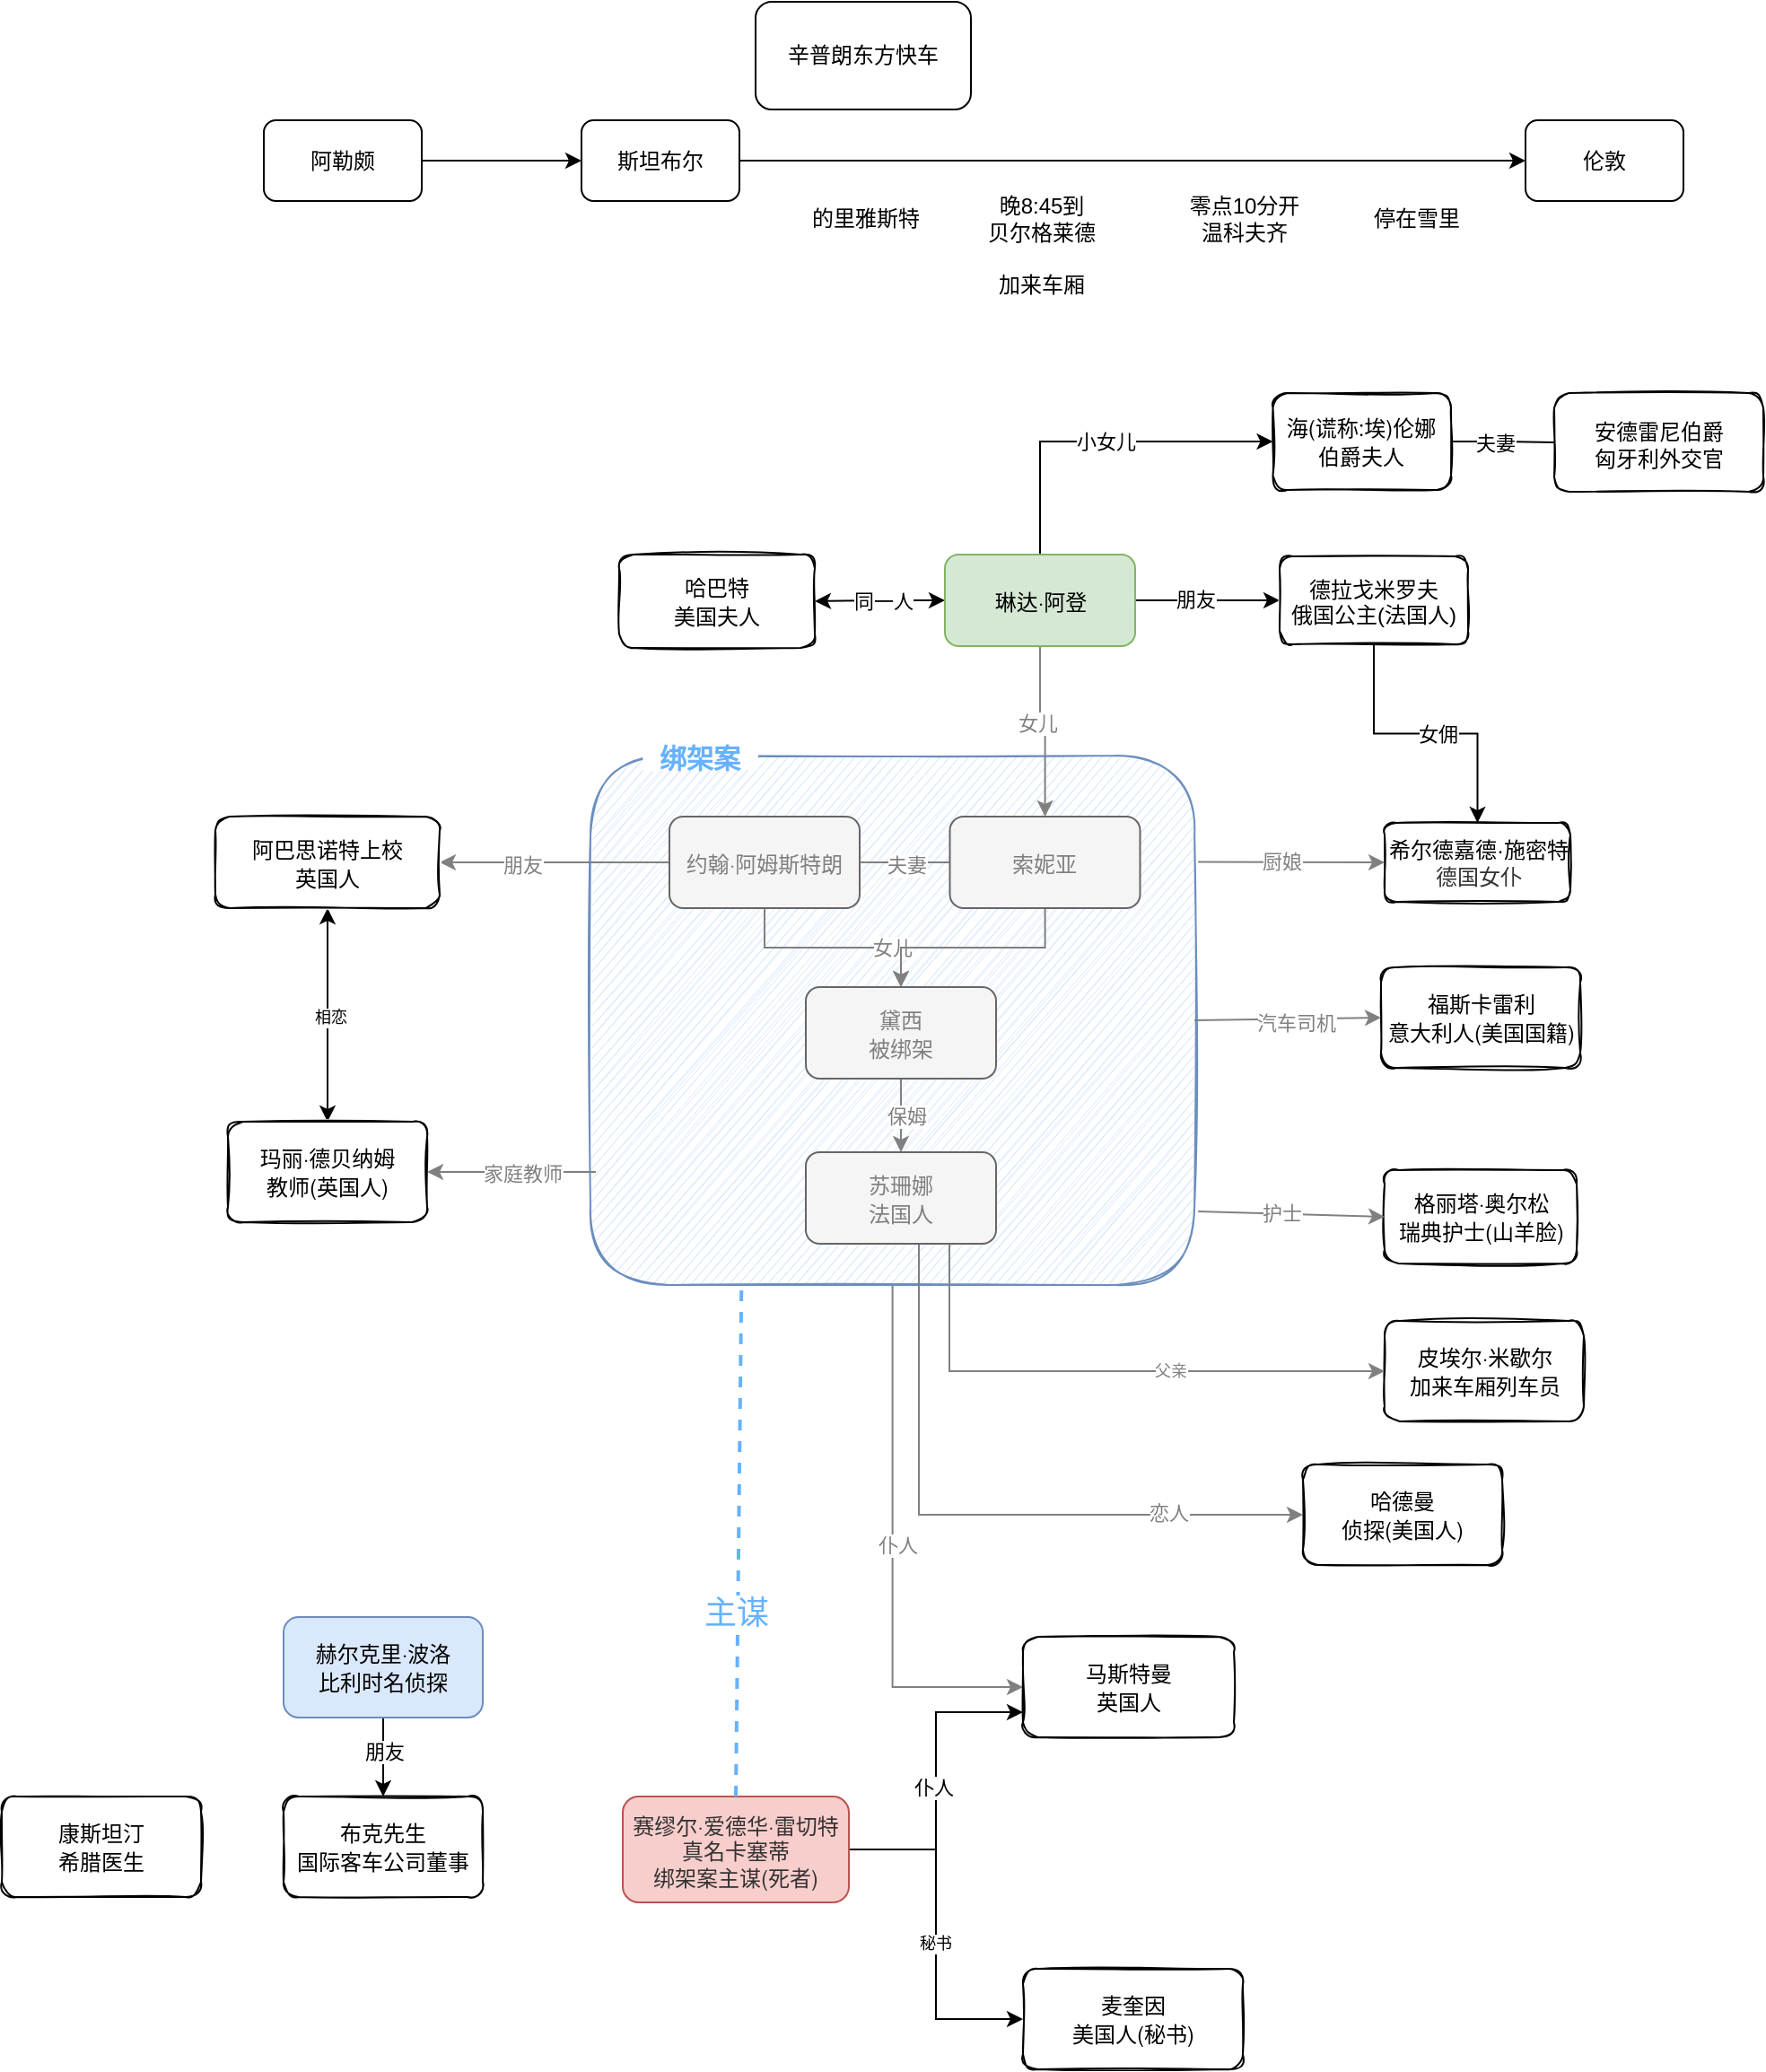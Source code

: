 <mxfile version="16.5.2" type="github">
  <diagram id="MlBCAPcGAkFOIGCXiuSW" name="Page-1">
    <mxGraphModel dx="2144" dy="851" grid="0" gridSize="10" guides="1" tooltips="1" connect="1" arrows="1" fold="1" page="1" pageScale="1" pageWidth="827" pageHeight="1169" math="0" shadow="0">
      <root>
        <mxCell id="0" />
        <mxCell id="1" parent="0" />
        <mxCell id="HqvWkcDixMvHnZ1-jMWS-3" value="" style="edgeStyle=orthogonalEdgeStyle;rounded=0;orthogonalLoop=1;jettySize=auto;html=1;fontColor=default;labelBackgroundColor=none;" parent="1" source="HqvWkcDixMvHnZ1-jMWS-1" target="HqvWkcDixMvHnZ1-jMWS-2" edge="1">
          <mxGeometry relative="1" as="geometry" />
        </mxCell>
        <mxCell id="cn9sds8N5PX_h7D6BUcy-20" value="朋友" style="edgeLabel;html=1;align=center;verticalAlign=middle;resizable=0;points=[];" parent="HqvWkcDixMvHnZ1-jMWS-3" vertex="1" connectable="0">
          <mxGeometry x="-0.155" relative="1" as="geometry">
            <mxPoint as="offset" />
          </mxGeometry>
        </mxCell>
        <mxCell id="HqvWkcDixMvHnZ1-jMWS-1" value="&lt;span style=&quot;font-family: &amp;quot;helvetica neue&amp;quot;, helvetica, arial, &amp;quot;pingfang sc&amp;quot;, &amp;quot;hiragino sans gb&amp;quot;, &amp;quot;microsoft yahei&amp;quot;, &amp;quot;wenquanyi micro hei&amp;quot;, sans-serif; text-align: -webkit-left;&quot;&gt;赫尔克里·波洛&lt;br&gt;比利时名侦探&lt;br&gt;&lt;/span&gt;" style="rounded=1;whiteSpace=wrap;html=1;sketch=0;labelBackgroundColor=none;fillColor=#dae8fc;strokeColor=#6c8ebf;" parent="1" vertex="1">
          <mxGeometry x="-543" y="949" width="111" height="56" as="geometry" />
        </mxCell>
        <mxCell id="HqvWkcDixMvHnZ1-jMWS-2" value="&lt;span style=&quot;font-family: &amp;quot;helvetica neue&amp;quot;, helvetica, arial, &amp;quot;pingfang sc&amp;quot;, &amp;quot;hiragino sans gb&amp;quot;, &amp;quot;microsoft yahei&amp;quot;, &amp;quot;wenquanyi micro hei&amp;quot;, sans-serif; text-align: -webkit-left;&quot;&gt;布克先生&lt;br&gt;&lt;/span&gt;&lt;span style=&quot;font-family: &amp;quot;helvetica neue&amp;quot;, helvetica, arial, &amp;quot;pingfang sc&amp;quot;, &amp;quot;hiragino sans gb&amp;quot;, &amp;quot;microsoft yahei&amp;quot;, &amp;quot;wenquanyi micro hei&amp;quot;, sans-serif; text-align: -webkit-left;&quot;&gt;国际客车公司董事&lt;/span&gt;&lt;span style=&quot;font-family: &amp;quot;helvetica neue&amp;quot;, helvetica, arial, &amp;quot;pingfang sc&amp;quot;, &amp;quot;hiragino sans gb&amp;quot;, &amp;quot;microsoft yahei&amp;quot;, &amp;quot;wenquanyi micro hei&amp;quot;, sans-serif; text-align: -webkit-left;&quot;&gt;&lt;br&gt;&lt;/span&gt;" style="rounded=1;whiteSpace=wrap;html=1;sketch=1;fontColor=default;labelBackgroundColor=none;" parent="1" vertex="1">
          <mxGeometry x="-543" y="1049" width="111" height="56" as="geometry" />
        </mxCell>
        <mxCell id="cn9sds8N5PX_h7D6BUcy-6" value="辛普朗东方快车" style="rounded=1;whiteSpace=wrap;html=1;sketch=0;" parent="1" vertex="1">
          <mxGeometry x="-280" y="49" width="120" height="60" as="geometry" />
        </mxCell>
        <mxCell id="cn9sds8N5PX_h7D6BUcy-7" value="" style="endArrow=classic;html=1;rounded=0;exitX=1;exitY=0.5;exitDx=0;exitDy=0;entryX=0;entryY=0.5;entryDx=0;entryDy=0;" parent="1" edge="1" target="QgPp9RPT2WpYIM99cKjE-32" source="QgPp9RPT2WpYIM99cKjE-22">
          <mxGeometry width="50" height="50" relative="1" as="geometry">
            <mxPoint x="-267" y="139" as="sourcePoint" />
            <mxPoint x="149" y="139" as="targetPoint" />
          </mxGeometry>
        </mxCell>
        <mxCell id="cn9sds8N5PX_h7D6BUcy-9" value="晚8:45到&lt;br&gt;贝尔格莱德" style="text;html=1;strokeColor=none;fillColor=none;align=center;verticalAlign=middle;whiteSpace=wrap;rounded=0;sketch=0;" parent="1" vertex="1">
          <mxGeometry x="-156" y="155" width="71" height="30" as="geometry" />
        </mxCell>
        <mxCell id="cn9sds8N5PX_h7D6BUcy-10" value="&lt;span style=&quot;font-family: &amp;#34;helvetica neue&amp;#34; , &amp;#34;helvetica&amp;#34; , &amp;#34;arial&amp;#34; , &amp;#34;pingfang sc&amp;#34; , &amp;#34;hiragino sans gb&amp;#34; , &amp;#34;microsoft yahei&amp;#34; , &amp;#34;wenquanyi micro hei&amp;#34; , sans-serif ; text-align: -webkit-left&quot;&gt;康斯坦汀&lt;br&gt;希腊医生&lt;br&gt;&lt;/span&gt;" style="rounded=1;whiteSpace=wrap;html=1;sketch=1;fontColor=default;labelBackgroundColor=none;" parent="1" vertex="1">
          <mxGeometry x="-700" y="1049" width="111" height="56" as="geometry" />
        </mxCell>
        <mxCell id="cn9sds8N5PX_h7D6BUcy-11" value="&lt;span style=&quot;text-align: -webkit-left&quot;&gt;&lt;font face=&quot;helvetica neue, helvetica, arial, pingfang sc, hiragino sans gb, microsoft yahei, wenquanyi micro hei, sans-serif&quot;&gt;皮埃尔·米歇尔&lt;/font&gt;&lt;/span&gt;&lt;br style=&quot;font-family: &amp;#34;helvetica neue&amp;#34; , &amp;#34;helvetica&amp;#34; , &amp;#34;arial&amp;#34; , &amp;#34;pingfang sc&amp;#34; , &amp;#34;hiragino sans gb&amp;#34; , &amp;#34;microsoft yahei&amp;#34; , &amp;#34;wenquanyi micro hei&amp;#34; , sans-serif ; text-align: -webkit-left&quot;&gt;&lt;span style=&quot;font-family: &amp;#34;helvetica neue&amp;#34; , &amp;#34;helvetica&amp;#34; , &amp;#34;arial&amp;#34; , &amp;#34;pingfang sc&amp;#34; , &amp;#34;hiragino sans gb&amp;#34; , &amp;#34;microsoft yahei&amp;#34; , &amp;#34;wenquanyi micro hei&amp;#34; , sans-serif ; text-align: -webkit-left&quot;&gt;加来车厢列车员&lt;/span&gt;&lt;span style=&quot;font-family: &amp;#34;helvetica neue&amp;#34; , &amp;#34;helvetica&amp;#34; , &amp;#34;arial&amp;#34; , &amp;#34;pingfang sc&amp;#34; , &amp;#34;hiragino sans gb&amp;#34; , &amp;#34;microsoft yahei&amp;#34; , &amp;#34;wenquanyi micro hei&amp;#34; , sans-serif ; text-align: -webkit-left&quot;&gt;&lt;br&gt;&lt;/span&gt;" style="rounded=1;whiteSpace=wrap;html=1;sketch=1;fontColor=default;labelBackgroundColor=none;" parent="1" vertex="1">
          <mxGeometry x="70.5" y="784" width="111" height="56" as="geometry" />
        </mxCell>
        <mxCell id="QgPp9RPT2WpYIM99cKjE-14" value="停在雪里" style="text;html=1;strokeColor=none;fillColor=none;align=center;verticalAlign=middle;whiteSpace=wrap;rounded=0;sketch=0;" vertex="1" parent="1">
          <mxGeometry x="53" y="155" width="71" height="30" as="geometry" />
        </mxCell>
        <mxCell id="QgPp9RPT2WpYIM99cKjE-22" value="&lt;span&gt;斯坦布尔&lt;/span&gt;" style="rounded=1;whiteSpace=wrap;html=1;" vertex="1" parent="1">
          <mxGeometry x="-377" y="115" width="88" height="45" as="geometry" />
        </mxCell>
        <mxCell id="QgPp9RPT2WpYIM99cKjE-24" value="" style="edgeStyle=orthogonalEdgeStyle;rounded=0;orthogonalLoop=1;jettySize=auto;html=1;startArrow=none;startFill=0;endArrow=classic;endFill=1;" edge="1" parent="1" source="QgPp9RPT2WpYIM99cKjE-23" target="QgPp9RPT2WpYIM99cKjE-22">
          <mxGeometry relative="1" as="geometry" />
        </mxCell>
        <mxCell id="QgPp9RPT2WpYIM99cKjE-23" value="阿勒颇" style="rounded=1;whiteSpace=wrap;html=1;" vertex="1" parent="1">
          <mxGeometry x="-554" y="115" width="88" height="45" as="geometry" />
        </mxCell>
        <mxCell id="QgPp9RPT2WpYIM99cKjE-25" value="的里雅斯特" style="text;html=1;strokeColor=none;fillColor=none;align=center;verticalAlign=middle;whiteSpace=wrap;rounded=0;sketch=0;" vertex="1" parent="1">
          <mxGeometry x="-254.5" y="155" width="71" height="30" as="geometry" />
        </mxCell>
        <mxCell id="QgPp9RPT2WpYIM99cKjE-26" value="加来车厢" style="text;html=1;strokeColor=none;fillColor=none;align=center;verticalAlign=middle;whiteSpace=wrap;rounded=0;sketch=0;" vertex="1" parent="1">
          <mxGeometry x="-156" y="192" width="71" height="30" as="geometry" />
        </mxCell>
        <mxCell id="QgPp9RPT2WpYIM99cKjE-27" value="零点10分开&lt;br&gt;温科夫齐" style="text;html=1;strokeColor=none;fillColor=none;align=center;verticalAlign=middle;whiteSpace=wrap;rounded=0;sketch=0;" vertex="1" parent="1">
          <mxGeometry x="-43" y="155" width="71" height="30" as="geometry" />
        </mxCell>
        <mxCell id="QgPp9RPT2WpYIM99cKjE-32" value="&lt;span&gt;伦敦&lt;/span&gt;" style="rounded=1;whiteSpace=wrap;html=1;" vertex="1" parent="1">
          <mxGeometry x="149" y="115" width="88" height="45" as="geometry" />
        </mxCell>
        <mxCell id="QgPp9RPT2WpYIM99cKjE-113" style="edgeStyle=orthogonalEdgeStyle;rounded=0;orthogonalLoop=1;jettySize=auto;html=1;fontSize=11;fontColor=#808080;startArrow=none;startFill=0;endArrow=classic;endFill=1;strokeColor=#808080;entryX=0;entryY=0.5;entryDx=0;entryDy=0;" edge="1" parent="1" source="QgPp9RPT2WpYIM99cKjE-69" target="QgPp9RPT2WpYIM99cKjE-112">
          <mxGeometry relative="1" as="geometry" />
        </mxCell>
        <mxCell id="QgPp9RPT2WpYIM99cKjE-114" value="仆人" style="edgeLabel;html=1;align=center;verticalAlign=middle;resizable=0;points=[];fontSize=11;fontColor=#808080;" vertex="1" connectable="0" parent="QgPp9RPT2WpYIM99cKjE-113">
          <mxGeometry x="-0.021" y="2" relative="1" as="geometry">
            <mxPoint as="offset" />
          </mxGeometry>
        </mxCell>
        <mxCell id="QgPp9RPT2WpYIM99cKjE-69" value="" style="rounded=1;whiteSpace=wrap;html=1;sketch=1;fillColor=#dae8fc;strokeColor=#6c8ebf;" vertex="1" parent="1">
          <mxGeometry x="-372" y="469" width="336.57" height="295" as="geometry" />
        </mxCell>
        <mxCell id="QgPp9RPT2WpYIM99cKjE-83" value="" style="edgeStyle=orthogonalEdgeStyle;rounded=0;orthogonalLoop=1;jettySize=auto;html=1;fontSize=11;fontColor=#808080;startArrow=none;startFill=0;endArrow=classic;endFill=1;strokeColor=#808080;" edge="1" parent="1" source="QgPp9RPT2WpYIM99cKjE-70" target="QgPp9RPT2WpYIM99cKjE-78">
          <mxGeometry relative="1" as="geometry" />
        </mxCell>
        <mxCell id="QgPp9RPT2WpYIM99cKjE-84" value="女儿" style="edgeLabel;html=1;align=center;verticalAlign=middle;resizable=0;points=[];fontSize=11;fontColor=#808080;" vertex="1" connectable="0" parent="QgPp9RPT2WpYIM99cKjE-83">
          <mxGeometry x="-0.251" y="-1" relative="1" as="geometry">
            <mxPoint x="48" y="-1" as="offset" />
          </mxGeometry>
        </mxCell>
        <mxCell id="QgPp9RPT2WpYIM99cKjE-110" style="edgeStyle=orthogonalEdgeStyle;rounded=0;orthogonalLoop=1;jettySize=auto;html=1;entryX=1;entryY=0.5;entryDx=0;entryDy=0;fontSize=11;fontColor=#808080;startArrow=none;startFill=0;endArrow=classic;endFill=1;strokeColor=#808080;" edge="1" parent="1" source="QgPp9RPT2WpYIM99cKjE-70" target="QgPp9RPT2WpYIM99cKjE-109">
          <mxGeometry relative="1" as="geometry" />
        </mxCell>
        <mxCell id="QgPp9RPT2WpYIM99cKjE-111" value="朋友" style="edgeLabel;html=1;align=center;verticalAlign=middle;resizable=0;points=[];fontSize=11;fontColor=#808080;" vertex="1" connectable="0" parent="QgPp9RPT2WpYIM99cKjE-110">
          <mxGeometry x="0.292" y="-3" relative="1" as="geometry">
            <mxPoint y="4" as="offset" />
          </mxGeometry>
        </mxCell>
        <mxCell id="QgPp9RPT2WpYIM99cKjE-70" value="&lt;span style=&quot;font-family: &amp;#34;helvetica neue&amp;#34; , &amp;#34;helvetica&amp;#34; , &amp;#34;arial&amp;#34; , &amp;#34;pingfang sc&amp;#34; , &amp;#34;hiragino sans gb&amp;#34; , &amp;#34;microsoft yahei&amp;#34; , &amp;#34;wenquanyi micro hei&amp;#34; , sans-serif ; text-align: -webkit-left&quot;&gt;约翰·阿姆斯特朗&lt;br&gt;&lt;/span&gt;" style="rounded=1;whiteSpace=wrap;html=1;sketch=0;fontColor=#808080;labelBackgroundColor=none;fillColor=#f5f5f5;strokeColor=#666666;" vertex="1" parent="1">
          <mxGeometry x="-328" y="503" width="106" height="51" as="geometry" />
        </mxCell>
        <mxCell id="QgPp9RPT2WpYIM99cKjE-71" value="" style="edgeStyle=orthogonalEdgeStyle;rounded=0;orthogonalLoop=1;jettySize=auto;html=1;startArrow=none;startFill=0;endArrow=none;endFill=0;fontColor=#808080;strokeColor=#808080;" edge="1" parent="1" source="QgPp9RPT2WpYIM99cKjE-75" target="QgPp9RPT2WpYIM99cKjE-70">
          <mxGeometry relative="1" as="geometry" />
        </mxCell>
        <mxCell id="QgPp9RPT2WpYIM99cKjE-81" value="夫妻" style="edgeLabel;html=1;align=center;verticalAlign=middle;resizable=0;points=[];fontSize=11;fontColor=#808080;" vertex="1" connectable="0" parent="QgPp9RPT2WpYIM99cKjE-71">
          <mxGeometry x="-0.342" y="1" relative="1" as="geometry">
            <mxPoint x="-8" as="offset" />
          </mxGeometry>
        </mxCell>
        <mxCell id="QgPp9RPT2WpYIM99cKjE-136" style="edgeStyle=orthogonalEdgeStyle;rounded=0;orthogonalLoop=1;jettySize=auto;html=1;entryX=0.5;entryY=0;entryDx=0;entryDy=0;fontSize=9;fontColor=#808080;startArrow=none;startFill=0;endArrow=classic;endFill=1;strokeColor=#808080;strokeWidth=1;" edge="1" parent="1" source="QgPp9RPT2WpYIM99cKjE-75" target="QgPp9RPT2WpYIM99cKjE-78">
          <mxGeometry relative="1" as="geometry" />
        </mxCell>
        <mxCell id="QgPp9RPT2WpYIM99cKjE-75" value="&lt;span style=&quot;font-family: &amp;#34;helvetica neue&amp;#34; , &amp;#34;helvetica&amp;#34; , &amp;#34;arial&amp;#34; , &amp;#34;pingfang sc&amp;#34; , &amp;#34;hiragino sans gb&amp;#34; , &amp;#34;microsoft yahei&amp;#34; , &amp;#34;wenquanyi micro hei&amp;#34; , sans-serif ; text-align: -webkit-left&quot;&gt;索妮亚&lt;br&gt;&lt;/span&gt;" style="rounded=1;whiteSpace=wrap;html=1;sketch=0;fontColor=#808080;labelBackgroundColor=none;fillColor=#f5f5f5;strokeColor=#666666;" vertex="1" parent="1">
          <mxGeometry x="-171.75" y="503" width="106" height="51" as="geometry" />
        </mxCell>
        <mxCell id="QgPp9RPT2WpYIM99cKjE-76" value="" style="edgeStyle=orthogonalEdgeStyle;rounded=0;orthogonalLoop=1;jettySize=auto;html=1;startArrow=none;startFill=0;endArrow=classic;endFill=1;fontColor=#808080;strokeColor=#808080;" edge="1" parent="1" source="QgPp9RPT2WpYIM99cKjE-78" target="QgPp9RPT2WpYIM99cKjE-79">
          <mxGeometry relative="1" as="geometry" />
        </mxCell>
        <mxCell id="QgPp9RPT2WpYIM99cKjE-77" value="保姆" style="edgeLabel;html=1;align=center;verticalAlign=middle;resizable=0;points=[];fontColor=#808080;" vertex="1" connectable="0" parent="QgPp9RPT2WpYIM99cKjE-76">
          <mxGeometry x="-0.142" y="3" relative="1" as="geometry">
            <mxPoint y="3" as="offset" />
          </mxGeometry>
        </mxCell>
        <mxCell id="QgPp9RPT2WpYIM99cKjE-78" value="&lt;span style=&quot;font-family: &amp;quot;helvetica neue&amp;quot; , &amp;quot;helvetica&amp;quot; , &amp;quot;arial&amp;quot; , &amp;quot;pingfang sc&amp;quot; , &amp;quot;hiragino sans gb&amp;quot; , &amp;quot;microsoft yahei&amp;quot; , &amp;quot;wenquanyi micro hei&amp;quot; , sans-serif ; text-align: -webkit-left&quot;&gt;黛西&lt;br&gt;被绑架&lt;br&gt;&lt;/span&gt;" style="rounded=1;whiteSpace=wrap;html=1;sketch=0;fontColor=#808080;labelBackgroundColor=none;fillColor=#f5f5f5;strokeColor=#666666;" vertex="1" parent="1">
          <mxGeometry x="-252" y="598" width="106" height="51" as="geometry" />
        </mxCell>
        <mxCell id="QgPp9RPT2WpYIM99cKjE-100" style="edgeStyle=orthogonalEdgeStyle;rounded=0;orthogonalLoop=1;jettySize=auto;html=1;entryX=0;entryY=0.5;entryDx=0;entryDy=0;fontSize=11;fontColor=#808080;startArrow=none;startFill=0;endArrow=classic;endFill=1;strokeColor=#808080;" edge="1" parent="1" target="QgPp9RPT2WpYIM99cKjE-99">
          <mxGeometry relative="1" as="geometry">
            <mxPoint x="-189" y="736" as="sourcePoint" />
            <Array as="points">
              <mxPoint x="-189" y="736" />
              <mxPoint x="-189" y="885" />
            </Array>
          </mxGeometry>
        </mxCell>
        <mxCell id="QgPp9RPT2WpYIM99cKjE-101" value="恋人" style="edgeLabel;html=1;align=center;verticalAlign=middle;resizable=0;points=[];fontSize=11;fontColor=#808080;" vertex="1" connectable="0" parent="QgPp9RPT2WpYIM99cKjE-100">
          <mxGeometry x="0.594" y="1" relative="1" as="geometry">
            <mxPoint as="offset" />
          </mxGeometry>
        </mxCell>
        <mxCell id="QgPp9RPT2WpYIM99cKjE-134" style="edgeStyle=orthogonalEdgeStyle;rounded=0;orthogonalLoop=1;jettySize=auto;html=1;entryX=0;entryY=0.5;entryDx=0;entryDy=0;fontSize=9;fontColor=#000000;startArrow=none;startFill=0;endArrow=classic;endFill=1;strokeColor=#808080;strokeWidth=1;" edge="1" parent="1" source="QgPp9RPT2WpYIM99cKjE-79" target="cn9sds8N5PX_h7D6BUcy-11">
          <mxGeometry relative="1" as="geometry">
            <Array as="points">
              <mxPoint x="-172" y="812" />
            </Array>
          </mxGeometry>
        </mxCell>
        <mxCell id="QgPp9RPT2WpYIM99cKjE-135" value="父亲" style="edgeLabel;html=1;align=center;verticalAlign=middle;resizable=0;points=[];fontSize=9;fontColor=#808080;" vertex="1" connectable="0" parent="QgPp9RPT2WpYIM99cKjE-134">
          <mxGeometry x="0.34" y="-3" relative="1" as="geometry">
            <mxPoint x="-16" y="-3" as="offset" />
          </mxGeometry>
        </mxCell>
        <mxCell id="QgPp9RPT2WpYIM99cKjE-79" value="&lt;span style=&quot;font-family: &amp;#34;helvetica neue&amp;#34; , &amp;#34;helvetica&amp;#34; , &amp;#34;arial&amp;#34; , &amp;#34;pingfang sc&amp;#34; , &amp;#34;hiragino sans gb&amp;#34; , &amp;#34;microsoft yahei&amp;#34; , &amp;#34;wenquanyi micro hei&amp;#34; , sans-serif ; text-align: -webkit-left&quot;&gt;苏珊娜&lt;br&gt;法国人&lt;br&gt;&lt;/span&gt;" style="rounded=1;whiteSpace=wrap;html=1;sketch=0;fontColor=#808080;labelBackgroundColor=none;fillColor=#f5f5f5;strokeColor=#666666;" vertex="1" parent="1">
          <mxGeometry x="-252" y="690" width="106" height="51" as="geometry" />
        </mxCell>
        <mxCell id="QgPp9RPT2WpYIM99cKjE-80" value="绑架案" style="text;html=1;strokeColor=none;fillColor=default;align=center;verticalAlign=middle;whiteSpace=wrap;rounded=0;sketch=1;fontSize=15;fontColor=#66B2FF;fontStyle=1" vertex="1" parent="1">
          <mxGeometry x="-344.43" y="462" width="66" height="16" as="geometry" />
        </mxCell>
        <mxCell id="QgPp9RPT2WpYIM99cKjE-85" value="&lt;span style=&quot;font-family: &amp;#34;helvetica neue&amp;#34; , &amp;#34;helvetica&amp;#34; , &amp;#34;arial&amp;#34; , &amp;#34;pingfang sc&amp;#34; , &amp;#34;hiragino sans gb&amp;#34; , &amp;#34;microsoft yahei&amp;#34; , &amp;#34;wenquanyi micro hei&amp;#34; , sans-serif ; text-align: -webkit-left&quot;&gt;福斯卡雷利&lt;br&gt;意大利人(美国国籍)&lt;br&gt;&lt;/span&gt;" style="rounded=1;whiteSpace=wrap;html=1;sketch=1;fontColor=default;labelBackgroundColor=none;" vertex="1" parent="1">
          <mxGeometry x="68.5" y="587" width="111" height="56" as="geometry" />
        </mxCell>
        <mxCell id="QgPp9RPT2WpYIM99cKjE-86" value="" style="endArrow=classic;html=1;rounded=0;fontSize=11;fontColor=#808080;strokeColor=#808080;entryX=0;entryY=0.5;entryDx=0;entryDy=0;exitX=1;exitY=0.5;exitDx=0;exitDy=0;" edge="1" parent="1" source="QgPp9RPT2WpYIM99cKjE-69" target="QgPp9RPT2WpYIM99cKjE-85">
          <mxGeometry width="50" height="50" relative="1" as="geometry">
            <mxPoint x="-35" y="576" as="sourcePoint" />
            <mxPoint x="-69" y="382" as="targetPoint" />
          </mxGeometry>
        </mxCell>
        <mxCell id="QgPp9RPT2WpYIM99cKjE-87" value="汽车司机" style="edgeLabel;html=1;align=center;verticalAlign=middle;resizable=0;points=[];fontSize=11;fontColor=#808080;" vertex="1" connectable="0" parent="QgPp9RPT2WpYIM99cKjE-86">
          <mxGeometry x="0.073" y="-2" relative="1" as="geometry">
            <mxPoint as="offset" />
          </mxGeometry>
        </mxCell>
        <mxCell id="QgPp9RPT2WpYIM99cKjE-137" value="" style="edgeStyle=orthogonalEdgeStyle;rounded=0;orthogonalLoop=1;jettySize=auto;html=1;fontSize=9;fontColor=#808080;startArrow=classic;startFill=1;endArrow=classic;endFill=1;strokeColor=#000000;strokeWidth=1;" edge="1" parent="1" source="QgPp9RPT2WpYIM99cKjE-88" target="QgPp9RPT2WpYIM99cKjE-109">
          <mxGeometry relative="1" as="geometry" />
        </mxCell>
        <mxCell id="QgPp9RPT2WpYIM99cKjE-138" value="相恋" style="edgeLabel;html=1;align=center;verticalAlign=middle;resizable=0;points=[];fontSize=9;fontColor=#000000;" vertex="1" connectable="0" parent="QgPp9RPT2WpYIM99cKjE-137">
          <mxGeometry x="-0.003" y="-1" relative="1" as="geometry">
            <mxPoint y="1" as="offset" />
          </mxGeometry>
        </mxCell>
        <mxCell id="QgPp9RPT2WpYIM99cKjE-88" value="&lt;span style=&quot;font-family: &amp;#34;helvetica neue&amp;#34; , &amp;#34;helvetica&amp;#34; , &amp;#34;arial&amp;#34; , &amp;#34;pingfang sc&amp;#34; , &amp;#34;hiragino sans gb&amp;#34; , &amp;#34;microsoft yahei&amp;#34; , &amp;#34;wenquanyi micro hei&amp;#34; , sans-serif ; text-align: -webkit-left&quot;&gt;玛丽·德贝纳姆&lt;br&gt;&lt;/span&gt;&lt;span style=&quot;font-family: &amp;#34;helvetica neue&amp;#34; , &amp;#34;helvetica&amp;#34; , &amp;#34;arial&amp;#34; , &amp;#34;pingfang sc&amp;#34; , &amp;#34;hiragino sans gb&amp;#34; , &amp;#34;microsoft yahei&amp;#34; , &amp;#34;wenquanyi micro hei&amp;#34; , sans-serif ; text-align: -webkit-left&quot;&gt;教师(英国人)&lt;br&gt;&lt;/span&gt;" style="rounded=1;whiteSpace=wrap;html=1;sketch=1;fontColor=default;labelBackgroundColor=none;" vertex="1" parent="1">
          <mxGeometry x="-574" y="673" width="111" height="56" as="geometry" />
        </mxCell>
        <mxCell id="QgPp9RPT2WpYIM99cKjE-89" value="" style="endArrow=classic;html=1;rounded=0;fontSize=11;fontColor=#808080;strokeColor=#808080;entryX=1;entryY=0.5;entryDx=0;entryDy=0;" edge="1" parent="1" target="QgPp9RPT2WpYIM99cKjE-88">
          <mxGeometry width="50" height="50" relative="1" as="geometry">
            <mxPoint x="-369" y="701" as="sourcePoint" />
            <mxPoint x="-464" y="672" as="targetPoint" />
            <Array as="points" />
          </mxGeometry>
        </mxCell>
        <mxCell id="QgPp9RPT2WpYIM99cKjE-90" value="家庭教师" style="edgeLabel;html=1;align=center;verticalAlign=middle;resizable=0;points=[];fontSize=11;fontColor=#808080;" vertex="1" connectable="0" parent="QgPp9RPT2WpYIM99cKjE-89">
          <mxGeometry x="-0.113" y="1" relative="1" as="geometry">
            <mxPoint as="offset" />
          </mxGeometry>
        </mxCell>
        <mxCell id="QgPp9RPT2WpYIM99cKjE-91" value="&lt;span style=&quot;text-align: -webkit-left&quot;&gt;&lt;font face=&quot;helvetica neue, helvetica, arial, pingfang sc, hiragino sans gb, microsoft yahei, wenquanyi micro hei, sans-serif&quot;&gt;格丽塔·奥尔松&lt;br&gt;瑞典护士(山羊脸)&lt;/font&gt;&lt;br&gt;&lt;/span&gt;" style="rounded=1;whiteSpace=wrap;html=1;sketch=1;fontColor=default;labelBackgroundColor=none;" vertex="1" parent="1">
          <mxGeometry x="70.5" y="700" width="107" height="52" as="geometry" />
        </mxCell>
        <mxCell id="QgPp9RPT2WpYIM99cKjE-92" value="" style="endArrow=classic;html=1;rounded=0;fontSize=11;fontColor=#808080;strokeColor=#808080;entryX=0;entryY=0.5;entryDx=0;entryDy=0;exitX=1.006;exitY=0.861;exitDx=0;exitDy=0;exitPerimeter=0;" edge="1" parent="1" source="QgPp9RPT2WpYIM99cKjE-69" target="QgPp9RPT2WpYIM99cKjE-91">
          <mxGeometry width="50" height="50" relative="1" as="geometry">
            <mxPoint x="-25.43" y="532.5" as="sourcePoint" />
            <mxPoint x="88" y="516" as="targetPoint" />
          </mxGeometry>
        </mxCell>
        <mxCell id="QgPp9RPT2WpYIM99cKjE-93" value="护士" style="edgeLabel;html=1;align=center;verticalAlign=middle;resizable=0;points=[];fontSize=11;fontColor=#808080;" vertex="1" connectable="0" parent="QgPp9RPT2WpYIM99cKjE-92">
          <mxGeometry x="-0.113" y="1" relative="1" as="geometry">
            <mxPoint as="offset" />
          </mxGeometry>
        </mxCell>
        <mxCell id="QgPp9RPT2WpYIM99cKjE-94" value="希尔德嘉德·施密特&lt;br&gt;&lt;span style=&quot;color: rgb(51 , 51 , 51) ; font-family: &amp;#34;helvetica neue&amp;#34; , &amp;#34;helvetica&amp;#34; , &amp;#34;arial&amp;#34; , &amp;#34;pingfang sc&amp;#34; , &amp;#34;hiragino sans gb&amp;#34; , &amp;#34;microsoft yahei&amp;#34; , &amp;#34;wenquanyi micro hei&amp;#34; , sans-serif ; text-align: -webkit-left ; background-color: rgb(255 , 255 , 255)&quot;&gt;德国女仆&lt;/span&gt;" style="whiteSpace=wrap;html=1;rounded=1;sketch=1;labelBackgroundColor=none;" vertex="1" parent="1">
          <mxGeometry x="70.5" y="506.5" width="103.5" height="44" as="geometry" />
        </mxCell>
        <mxCell id="QgPp9RPT2WpYIM99cKjE-95" value="" style="endArrow=classic;html=1;rounded=0;fontSize=11;fontColor=#808080;strokeColor=#808080;entryX=0;entryY=0.5;entryDx=0;entryDy=0;exitX=1.006;exitY=0.201;exitDx=0;exitDy=0;exitPerimeter=0;" edge="1" parent="1" source="QgPp9RPT2WpYIM99cKjE-69" target="QgPp9RPT2WpYIM99cKjE-94">
          <mxGeometry width="50" height="50" relative="1" as="geometry">
            <mxPoint x="-24.42" y="593.918" as="sourcePoint" />
            <mxPoint x="90" y="610" as="targetPoint" />
          </mxGeometry>
        </mxCell>
        <mxCell id="QgPp9RPT2WpYIM99cKjE-96" value="厨娘" style="edgeLabel;html=1;align=center;verticalAlign=middle;resizable=0;points=[];fontSize=11;fontColor=#808080;" vertex="1" connectable="0" parent="QgPp9RPT2WpYIM99cKjE-95">
          <mxGeometry x="-0.113" y="1" relative="1" as="geometry">
            <mxPoint as="offset" />
          </mxGeometry>
        </mxCell>
        <mxCell id="QgPp9RPT2WpYIM99cKjE-99" value="&lt;span style=&quot;font-family: &amp;#34;helvetica neue&amp;#34; , &amp;#34;helvetica&amp;#34; , &amp;#34;arial&amp;#34; , &amp;#34;pingfang sc&amp;#34; , &amp;#34;hiragino sans gb&amp;#34; , &amp;#34;microsoft yahei&amp;#34; , &amp;#34;wenquanyi micro hei&amp;#34; , sans-serif ; text-align: -webkit-left&quot;&gt;哈德曼&lt;br&gt;侦探(美国人)&lt;br&gt;&lt;/span&gt;" style="rounded=1;whiteSpace=wrap;html=1;sketch=1;fontColor=default;labelBackgroundColor=none;" vertex="1" parent="1">
          <mxGeometry x="25" y="864" width="111" height="56" as="geometry" />
        </mxCell>
        <mxCell id="QgPp9RPT2WpYIM99cKjE-102" value="&lt;span style=&quot;font-family: &amp;#34;helvetica neue&amp;#34; , &amp;#34;helvetica&amp;#34; , &amp;#34;arial&amp;#34; , &amp;#34;pingfang sc&amp;#34; , &amp;#34;hiragino sans gb&amp;#34; , &amp;#34;microsoft yahei&amp;#34; , &amp;#34;wenquanyi micro hei&amp;#34; , sans-serif ; text-align: -webkit-left&quot;&gt;哈巴特&lt;br&gt;&lt;/span&gt;&lt;span style=&quot;font-family: &amp;#34;helvetica neue&amp;#34; , &amp;#34;helvetica&amp;#34; , &amp;#34;arial&amp;#34; , &amp;#34;pingfang sc&amp;#34; , &amp;#34;hiragino sans gb&amp;#34; , &amp;#34;microsoft yahei&amp;#34; , &amp;#34;wenquanyi micro hei&amp;#34; , sans-serif ; text-align: -webkit-left&quot;&gt;美国夫人&lt;/span&gt;&lt;span style=&quot;font-family: &amp;#34;helvetica neue&amp;#34; , &amp;#34;helvetica&amp;#34; , &amp;#34;arial&amp;#34; , &amp;#34;pingfang sc&amp;#34; , &amp;#34;hiragino sans gb&amp;#34; , &amp;#34;microsoft yahei&amp;#34; , &amp;#34;wenquanyi micro hei&amp;#34; , sans-serif ; text-align: -webkit-left&quot;&gt;&lt;br&gt;&lt;/span&gt;" style="rounded=1;whiteSpace=wrap;html=1;sketch=1;fontColor=default;labelBackgroundColor=none;" vertex="1" parent="1">
          <mxGeometry x="-356" y="357" width="109" height="52" as="geometry" />
        </mxCell>
        <mxCell id="QgPp9RPT2WpYIM99cKjE-104" style="edgeStyle=orthogonalEdgeStyle;rounded=0;orthogonalLoop=1;jettySize=auto;html=1;entryX=1;entryY=0.5;entryDx=0;entryDy=0;fontSize=11;fontColor=#808080;startArrow=classic;startFill=1;endArrow=classic;endFill=1;strokeColor=#000000;" edge="1" parent="1" source="QgPp9RPT2WpYIM99cKjE-103" target="QgPp9RPT2WpYIM99cKjE-102">
          <mxGeometry relative="1" as="geometry" />
        </mxCell>
        <mxCell id="QgPp9RPT2WpYIM99cKjE-105" value="同一人" style="edgeLabel;html=1;align=center;verticalAlign=middle;resizable=0;points=[];fontSize=11;fontColor=#000000;" vertex="1" connectable="0" parent="QgPp9RPT2WpYIM99cKjE-104">
          <mxGeometry x="-0.047" relative="1" as="geometry">
            <mxPoint as="offset" />
          </mxGeometry>
        </mxCell>
        <mxCell id="QgPp9RPT2WpYIM99cKjE-106" style="edgeStyle=orthogonalEdgeStyle;rounded=0;orthogonalLoop=1;jettySize=auto;html=1;fontSize=11;fontColor=#808080;startArrow=none;startFill=0;endArrow=classic;endFill=1;strokeColor=#808080;" edge="1" parent="1" source="QgPp9RPT2WpYIM99cKjE-103" target="QgPp9RPT2WpYIM99cKjE-75">
          <mxGeometry relative="1" as="geometry" />
        </mxCell>
        <mxCell id="QgPp9RPT2WpYIM99cKjE-107" value="女儿" style="edgeLabel;html=1;align=center;verticalAlign=middle;resizable=0;points=[];fontSize=11;fontColor=#808080;" vertex="1" connectable="0" parent="QgPp9RPT2WpYIM99cKjE-106">
          <mxGeometry x="-0.119" y="-2" relative="1" as="geometry">
            <mxPoint as="offset" />
          </mxGeometry>
        </mxCell>
        <mxCell id="QgPp9RPT2WpYIM99cKjE-116" style="edgeStyle=orthogonalEdgeStyle;rounded=0;orthogonalLoop=1;jettySize=auto;html=1;entryX=0;entryY=0.5;entryDx=0;entryDy=0;fontSize=11;fontColor=#808080;startArrow=none;startFill=0;endArrow=classic;endFill=1;strokeColor=#000000;exitX=0.5;exitY=0;exitDx=0;exitDy=0;" edge="1" parent="1" source="QgPp9RPT2WpYIM99cKjE-103" target="QgPp9RPT2WpYIM99cKjE-115">
          <mxGeometry relative="1" as="geometry">
            <Array as="points">
              <mxPoint x="-121" y="294" />
            </Array>
          </mxGeometry>
        </mxCell>
        <mxCell id="QgPp9RPT2WpYIM99cKjE-117" value="小女儿" style="edgeLabel;html=1;align=center;verticalAlign=middle;resizable=0;points=[];fontSize=11;fontColor=#000000;" vertex="1" connectable="0" parent="QgPp9RPT2WpYIM99cKjE-116">
          <mxGeometry x="-0.231" y="2" relative="1" as="geometry">
            <mxPoint x="25" y="2" as="offset" />
          </mxGeometry>
        </mxCell>
        <mxCell id="QgPp9RPT2WpYIM99cKjE-122" value="" style="edgeStyle=orthogonalEdgeStyle;rounded=0;orthogonalLoop=1;jettySize=auto;html=1;fontSize=11;fontColor=#000000;startArrow=none;startFill=0;endArrow=classic;endFill=1;strokeColor=#000000;" edge="1" parent="1" source="QgPp9RPT2WpYIM99cKjE-103" target="QgPp9RPT2WpYIM99cKjE-121">
          <mxGeometry relative="1" as="geometry" />
        </mxCell>
        <mxCell id="QgPp9RPT2WpYIM99cKjE-123" value="朋友" style="edgeLabel;html=1;align=center;verticalAlign=middle;resizable=0;points=[];fontSize=11;fontColor=#000000;" vertex="1" connectable="0" parent="QgPp9RPT2WpYIM99cKjE-122">
          <mxGeometry x="-0.193" y="1" relative="1" as="geometry">
            <mxPoint x="1" as="offset" />
          </mxGeometry>
        </mxCell>
        <mxCell id="QgPp9RPT2WpYIM99cKjE-103" value="&lt;span style=&quot;font-family: &amp;#34;helvetica neue&amp;#34; , &amp;#34;helvetica&amp;#34; , &amp;#34;arial&amp;#34; , &amp;#34;pingfang sc&amp;#34; , &amp;#34;hiragino sans gb&amp;#34; , &amp;#34;microsoft yahei&amp;#34; , &amp;#34;wenquanyi micro hei&amp;#34; , sans-serif ; text-align: -webkit-left&quot;&gt;琳达·阿登&lt;br&gt;&lt;/span&gt;" style="rounded=1;whiteSpace=wrap;html=1;sketch=0;labelBackgroundColor=none;fillColor=#d5e8d4;strokeColor=#82b366;" vertex="1" parent="1">
          <mxGeometry x="-174.5" y="357" width="106" height="51" as="geometry" />
        </mxCell>
        <mxCell id="QgPp9RPT2WpYIM99cKjE-109" value="&lt;span style=&quot;font-family: &amp;#34;helvetica neue&amp;#34; , &amp;#34;helvetica&amp;#34; , &amp;#34;arial&amp;#34; , &amp;#34;pingfang sc&amp;#34; , &amp;#34;hiragino sans gb&amp;#34; , &amp;#34;microsoft yahei&amp;#34; , &amp;#34;wenquanyi micro hei&amp;#34; , sans-serif ; text-align: -webkit-left&quot;&gt;阿巴思诺特上校&lt;br&gt;&lt;/span&gt;&lt;span style=&quot;font-family: &amp;#34;helvetica neue&amp;#34; , &amp;#34;helvetica&amp;#34; , &amp;#34;arial&amp;#34; , &amp;#34;pingfang sc&amp;#34; , &amp;#34;hiragino sans gb&amp;#34; , &amp;#34;microsoft yahei&amp;#34; , &amp;#34;wenquanyi micro hei&amp;#34; , sans-serif ; text-align: -webkit-left&quot;&gt;英国人&lt;br&gt;&lt;/span&gt;" style="rounded=1;whiteSpace=wrap;html=1;sketch=1;fontColor=default;labelBackgroundColor=none;" vertex="1" parent="1">
          <mxGeometry x="-581" y="503" width="125" height="51" as="geometry" />
        </mxCell>
        <mxCell id="QgPp9RPT2WpYIM99cKjE-112" value="&lt;span style=&quot;text-align: -webkit-left&quot;&gt;&lt;font face=&quot;helvetica neue, helvetica, arial, pingfang sc, hiragino sans gb, microsoft yahei, wenquanyi micro hei, sans-serif&quot;&gt;马斯特曼&lt;/font&gt;&lt;br&gt;&lt;font face=&quot;helvetica neue, helvetica, arial, pingfang sc, hiragino sans gb, microsoft yahei, wenquanyi micro hei, sans-serif&quot;&gt;英国人&lt;/font&gt;&lt;br&gt;&lt;/span&gt;" style="rounded=1;whiteSpace=wrap;html=1;sketch=1;fontColor=default;labelBackgroundColor=none;" vertex="1" parent="1">
          <mxGeometry x="-131" y="960" width="117.5" height="56" as="geometry" />
        </mxCell>
        <mxCell id="QgPp9RPT2WpYIM99cKjE-119" value="" style="edgeStyle=orthogonalEdgeStyle;rounded=0;orthogonalLoop=1;jettySize=auto;html=1;fontSize=11;fontColor=#808080;startArrow=none;startFill=0;endArrow=none;endFill=0;strokeColor=#000000;entryX=0;entryY=0.5;entryDx=0;entryDy=0;" edge="1" parent="1" source="QgPp9RPT2WpYIM99cKjE-115" target="QgPp9RPT2WpYIM99cKjE-118">
          <mxGeometry relative="1" as="geometry">
            <mxPoint x="170.5" y="294.556" as="targetPoint" />
          </mxGeometry>
        </mxCell>
        <mxCell id="QgPp9RPT2WpYIM99cKjE-120" value="夫妻" style="edgeLabel;html=1;align=center;verticalAlign=middle;resizable=0;points=[];fontSize=11;fontColor=#000000;" vertex="1" connectable="0" parent="QgPp9RPT2WpYIM99cKjE-119">
          <mxGeometry x="-0.185" y="-1" relative="1" as="geometry">
            <mxPoint x="1" as="offset" />
          </mxGeometry>
        </mxCell>
        <mxCell id="QgPp9RPT2WpYIM99cKjE-115" value="&lt;span&gt;&lt;font face=&quot;helvetica neue, helvetica, arial, pingfang sc, hiragino sans gb, microsoft yahei, wenquanyi micro hei, sans-serif&quot;&gt;海(谎称:埃)伦娜&lt;br&gt;伯爵夫人&lt;br&gt;&lt;/font&gt;&lt;/span&gt;" style="rounded=1;whiteSpace=wrap;html=1;sketch=1;fontColor=default;labelBackgroundColor=none;align=center;" vertex="1" parent="1">
          <mxGeometry x="8.25" y="267" width="99.25" height="54" as="geometry" />
        </mxCell>
        <mxCell id="QgPp9RPT2WpYIM99cKjE-118" value="&lt;span&gt;&lt;font face=&quot;helvetica neue, helvetica, arial, pingfang sc, hiragino sans gb, microsoft yahei, wenquanyi micro hei, sans-serif&quot;&gt;&lt;div&gt;安德雷尼伯爵&lt;/div&gt;&lt;div&gt;匈牙利外交官&lt;/div&gt;&lt;/font&gt;&lt;/span&gt;" style="rounded=1;whiteSpace=wrap;html=1;sketch=1;fontColor=default;labelBackgroundColor=none;align=center;" vertex="1" parent="1">
          <mxGeometry x="165" y="267" width="116.5" height="55" as="geometry" />
        </mxCell>
        <mxCell id="QgPp9RPT2WpYIM99cKjE-124" style="edgeStyle=orthogonalEdgeStyle;rounded=0;orthogonalLoop=1;jettySize=auto;html=1;fontSize=11;fontColor=#000000;startArrow=none;startFill=0;endArrow=classic;endFill=1;strokeColor=#000000;" edge="1" parent="1" source="QgPp9RPT2WpYIM99cKjE-121" target="QgPp9RPT2WpYIM99cKjE-94">
          <mxGeometry relative="1" as="geometry" />
        </mxCell>
        <mxCell id="QgPp9RPT2WpYIM99cKjE-125" value="女佣" style="edgeLabel;html=1;align=center;verticalAlign=middle;resizable=0;points=[];fontSize=11;fontColor=#000000;" vertex="1" connectable="0" parent="QgPp9RPT2WpYIM99cKjE-124">
          <mxGeometry x="0.079" relative="1" as="geometry">
            <mxPoint as="offset" />
          </mxGeometry>
        </mxCell>
        <mxCell id="QgPp9RPT2WpYIM99cKjE-121" value="&lt;span style=&quot;text-align: -webkit-left&quot;&gt;&lt;font face=&quot;helvetica neue, helvetica, arial, pingfang sc, hiragino sans gb, microsoft yahei, wenquanyi micro hei, sans-serif&quot;&gt;德拉戈米罗夫&lt;br&gt;&lt;/font&gt;俄国公主(法国人)&lt;br&gt;&lt;/span&gt;" style="rounded=1;whiteSpace=wrap;html=1;sketch=1;fontColor=default;labelBackgroundColor=none;" vertex="1" parent="1">
          <mxGeometry x="12" y="358" width="105" height="49" as="geometry" />
        </mxCell>
        <mxCell id="QgPp9RPT2WpYIM99cKjE-127" style="edgeStyle=orthogonalEdgeStyle;rounded=0;orthogonalLoop=1;jettySize=auto;html=1;entryX=0;entryY=0.75;entryDx=0;entryDy=0;fontSize=11;fontColor=#000000;startArrow=none;startFill=0;endArrow=classic;endFill=1;strokeColor=#000000;" edge="1" parent="1" source="QgPp9RPT2WpYIM99cKjE-126" target="QgPp9RPT2WpYIM99cKjE-112">
          <mxGeometry relative="1" as="geometry" />
        </mxCell>
        <mxCell id="QgPp9RPT2WpYIM99cKjE-128" value="仆人" style="edgeLabel;html=1;align=center;verticalAlign=middle;resizable=0;points=[];fontSize=11;fontColor=#000000;" vertex="1" connectable="0" parent="QgPp9RPT2WpYIM99cKjE-127">
          <mxGeometry x="-0.046" y="2" relative="1" as="geometry">
            <mxPoint as="offset" />
          </mxGeometry>
        </mxCell>
        <mxCell id="QgPp9RPT2WpYIM99cKjE-132" style="edgeStyle=orthogonalEdgeStyle;rounded=0;orthogonalLoop=1;jettySize=auto;html=1;entryX=0;entryY=0.5;entryDx=0;entryDy=0;fontSize=18;fontColor=#66B2FF;startArrow=none;startFill=0;endArrow=classic;endFill=1;strokeColor=#000000;strokeWidth=1;" edge="1" parent="1" source="QgPp9RPT2WpYIM99cKjE-126" target="QgPp9RPT2WpYIM99cKjE-131">
          <mxGeometry relative="1" as="geometry" />
        </mxCell>
        <mxCell id="QgPp9RPT2WpYIM99cKjE-133" value="秘书" style="edgeLabel;html=1;align=center;verticalAlign=middle;resizable=0;points=[];fontSize=9;fontColor=#000000;" vertex="1" connectable="0" parent="QgPp9RPT2WpYIM99cKjE-132">
          <mxGeometry x="0.051" y="-1" relative="1" as="geometry">
            <mxPoint as="offset" />
          </mxGeometry>
        </mxCell>
        <mxCell id="QgPp9RPT2WpYIM99cKjE-126" value="&lt;span style=&quot;background-color: rgb(255 , 255 , 255)&quot;&gt;&lt;font color=&quot;#333333&quot; face=&quot;helvetica neue, helvetica, arial, pingfang sc, hiragino sans gb, microsoft yahei, wenquanyi micro hei, sans-serif&quot;&gt;&lt;div&gt;赛缪尔·爱德华·雷切特&lt;/div&gt;&lt;div&gt;真名卡塞蒂&lt;/div&gt;&lt;div&gt;绑架案主谋(死者)&lt;/div&gt;&lt;/font&gt;&lt;/span&gt;" style="rounded=1;whiteSpace=wrap;html=1;sketch=0;fillColor=#f8cecc;strokeColor=#b85450;align=center;" vertex="1" parent="1">
          <mxGeometry x="-354" y="1049" width="126" height="59" as="geometry" />
        </mxCell>
        <mxCell id="QgPp9RPT2WpYIM99cKjE-129" value="" style="endArrow=none;html=1;rounded=0;fontSize=11;fontColor=#000000;strokeColor=#66B2FF;exitX=0.5;exitY=0;exitDx=0;exitDy=0;entryX=0.25;entryY=1;entryDx=0;entryDy=0;strokeWidth=2;dashed=1;" edge="1" parent="1" source="QgPp9RPT2WpYIM99cKjE-126" target="QgPp9RPT2WpYIM99cKjE-69">
          <mxGeometry width="50" height="50" relative="1" as="geometry">
            <mxPoint x="-68" y="751" as="sourcePoint" />
            <mxPoint x="-18" y="701" as="targetPoint" />
          </mxGeometry>
        </mxCell>
        <mxCell id="QgPp9RPT2WpYIM99cKjE-130" value="主谋" style="edgeLabel;html=1;align=center;verticalAlign=middle;resizable=0;points=[];fontSize=18;fontColor=#66B2FF;" vertex="1" connectable="0" parent="QgPp9RPT2WpYIM99cKjE-129">
          <mxGeometry x="-0.29" y="1" relative="1" as="geometry">
            <mxPoint y="-1" as="offset" />
          </mxGeometry>
        </mxCell>
        <mxCell id="QgPp9RPT2WpYIM99cKjE-131" value="&lt;span style=&quot;font-family: &amp;#34;helvetica neue&amp;#34; , &amp;#34;helvetica&amp;#34; , &amp;#34;arial&amp;#34; , &amp;#34;pingfang sc&amp;#34; , &amp;#34;hiragino sans gb&amp;#34; , &amp;#34;microsoft yahei&amp;#34; , &amp;#34;wenquanyi micro hei&amp;#34; , sans-serif ; text-align: -webkit-left&quot;&gt;麦奎因&lt;br&gt;美国人(秘书)&lt;br&gt;&lt;/span&gt;" style="rounded=1;whiteSpace=wrap;html=1;sketch=1;fontColor=default;labelBackgroundColor=none;" vertex="1" parent="1">
          <mxGeometry x="-131" y="1145" width="122.5" height="56" as="geometry" />
        </mxCell>
      </root>
    </mxGraphModel>
  </diagram>
</mxfile>
